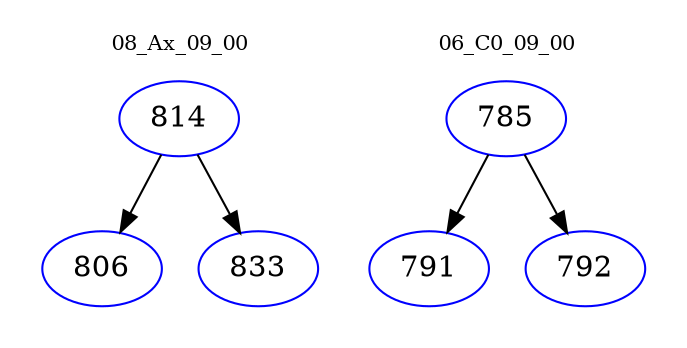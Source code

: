digraph{
subgraph cluster_0 {
color = white
label = "08_Ax_09_00";
fontsize=10;
T0_814 [label="814", color="blue"]
T0_814 -> T0_806 [color="black"]
T0_806 [label="806", color="blue"]
T0_814 -> T0_833 [color="black"]
T0_833 [label="833", color="blue"]
}
subgraph cluster_1 {
color = white
label = "06_C0_09_00";
fontsize=10;
T1_785 [label="785", color="blue"]
T1_785 -> T1_791 [color="black"]
T1_791 [label="791", color="blue"]
T1_785 -> T1_792 [color="black"]
T1_792 [label="792", color="blue"]
}
}

